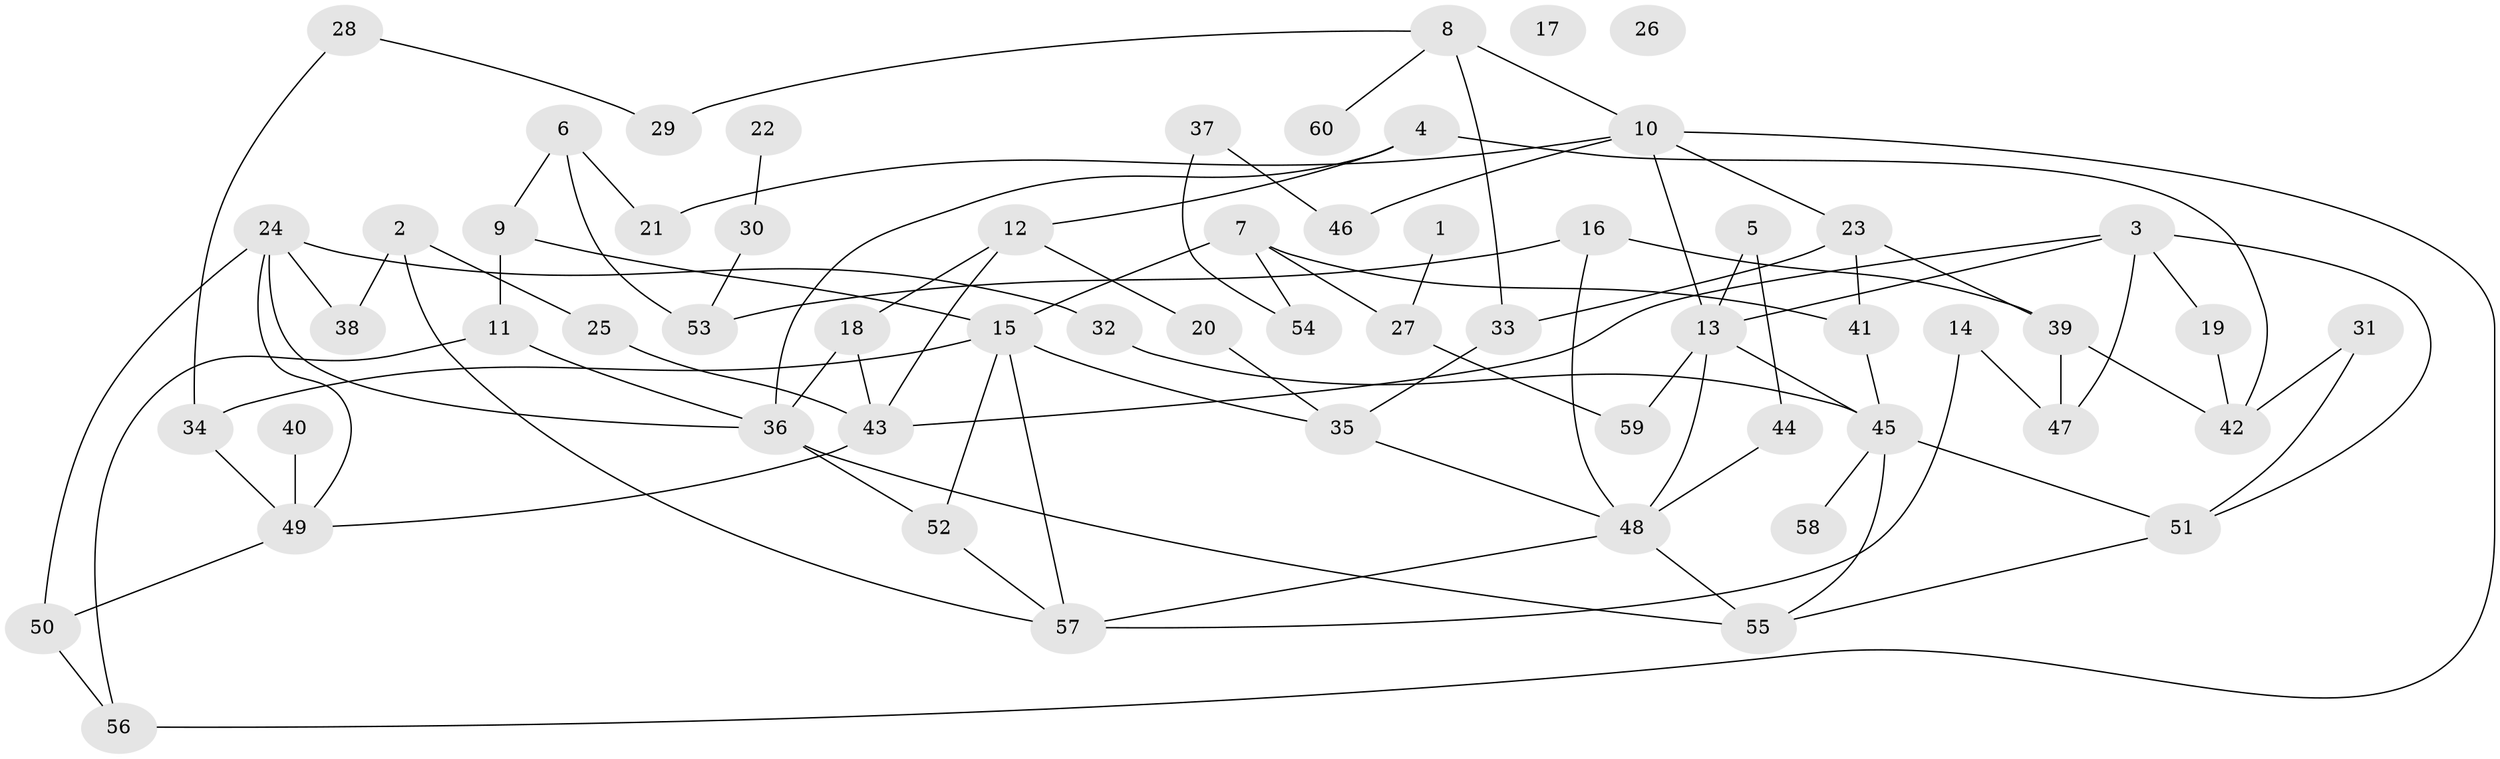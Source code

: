 // Generated by graph-tools (version 1.1) at 2025/49/03/09/25 03:49:12]
// undirected, 60 vertices, 92 edges
graph export_dot {
graph [start="1"]
  node [color=gray90,style=filled];
  1;
  2;
  3;
  4;
  5;
  6;
  7;
  8;
  9;
  10;
  11;
  12;
  13;
  14;
  15;
  16;
  17;
  18;
  19;
  20;
  21;
  22;
  23;
  24;
  25;
  26;
  27;
  28;
  29;
  30;
  31;
  32;
  33;
  34;
  35;
  36;
  37;
  38;
  39;
  40;
  41;
  42;
  43;
  44;
  45;
  46;
  47;
  48;
  49;
  50;
  51;
  52;
  53;
  54;
  55;
  56;
  57;
  58;
  59;
  60;
  1 -- 27;
  2 -- 25;
  2 -- 38;
  2 -- 57;
  3 -- 13;
  3 -- 19;
  3 -- 43;
  3 -- 47;
  3 -- 51;
  4 -- 12;
  4 -- 36;
  4 -- 42;
  5 -- 13;
  5 -- 44;
  6 -- 9;
  6 -- 21;
  6 -- 53;
  7 -- 15;
  7 -- 27;
  7 -- 41;
  7 -- 54;
  8 -- 10;
  8 -- 29;
  8 -- 33;
  8 -- 60;
  9 -- 11;
  9 -- 15;
  10 -- 13;
  10 -- 21;
  10 -- 23;
  10 -- 46;
  10 -- 56;
  11 -- 36;
  11 -- 56;
  12 -- 18;
  12 -- 20;
  12 -- 43;
  13 -- 45;
  13 -- 48;
  13 -- 59;
  14 -- 47;
  14 -- 57;
  15 -- 34;
  15 -- 35;
  15 -- 52;
  15 -- 57;
  16 -- 39;
  16 -- 48;
  16 -- 53;
  18 -- 36;
  18 -- 43;
  19 -- 42;
  20 -- 35;
  22 -- 30;
  23 -- 33;
  23 -- 39;
  23 -- 41;
  24 -- 32;
  24 -- 36;
  24 -- 38;
  24 -- 49;
  24 -- 50;
  25 -- 43;
  27 -- 59;
  28 -- 29;
  28 -- 34;
  30 -- 53;
  31 -- 42;
  31 -- 51;
  32 -- 45;
  33 -- 35;
  34 -- 49;
  35 -- 48;
  36 -- 52;
  36 -- 55;
  37 -- 46;
  37 -- 54;
  39 -- 42;
  39 -- 47;
  40 -- 49;
  41 -- 45;
  43 -- 49;
  44 -- 48;
  45 -- 51;
  45 -- 55;
  45 -- 58;
  48 -- 55;
  48 -- 57;
  49 -- 50;
  50 -- 56;
  51 -- 55;
  52 -- 57;
}
